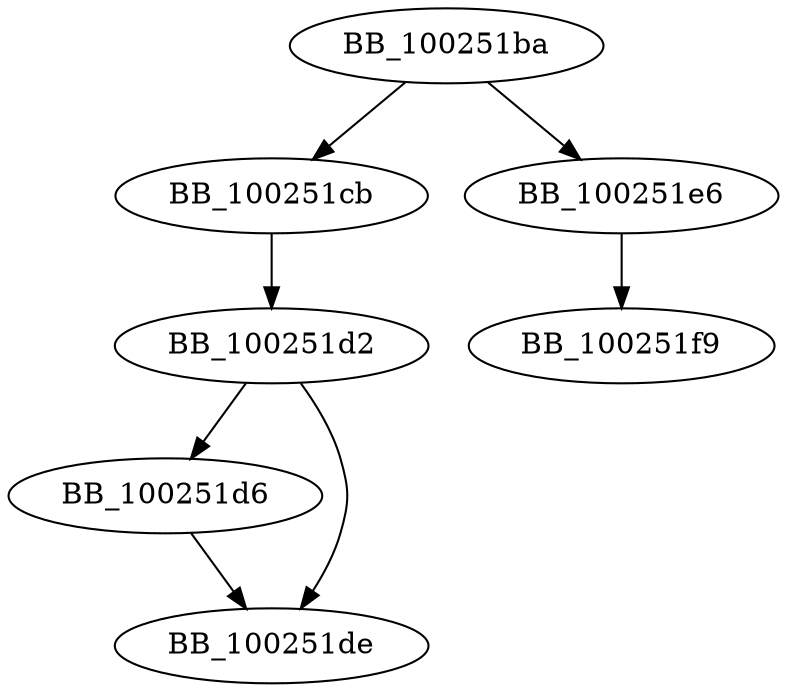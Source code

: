 DiGraph unknown_libname_27{
BB_100251ba->BB_100251cb
BB_100251ba->BB_100251e6
BB_100251cb->BB_100251d2
BB_100251d2->BB_100251d6
BB_100251d2->BB_100251de
BB_100251d6->BB_100251de
BB_100251e6->BB_100251f9
}
